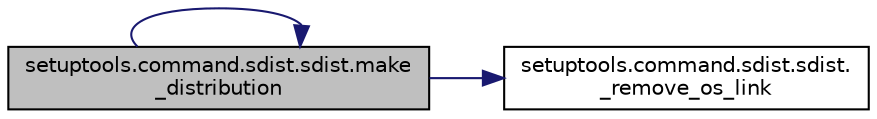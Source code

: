 digraph "setuptools.command.sdist.sdist.make_distribution"
{
 // LATEX_PDF_SIZE
  edge [fontname="Helvetica",fontsize="10",labelfontname="Helvetica",labelfontsize="10"];
  node [fontname="Helvetica",fontsize="10",shape=record];
  rankdir="LR";
  Node1 [label="setuptools.command.sdist.sdist.make\l_distribution",height=0.2,width=0.4,color="black", fillcolor="grey75", style="filled", fontcolor="black",tooltip=" "];
  Node1 -> Node2 [color="midnightblue",fontsize="10",style="solid",fontname="Helvetica"];
  Node2 [label="setuptools.command.sdist.sdist.\l_remove_os_link",height=0.2,width=0.4,color="black", fillcolor="white", style="filled",URL="$de/d02/classsetuptools_1_1command_1_1sdist_1_1sdist.html#a39166804b37dc6ed81d6b8ebfe64a7c8",tooltip=" "];
  Node1 -> Node1 [color="midnightblue",fontsize="10",style="solid",fontname="Helvetica"];
}
